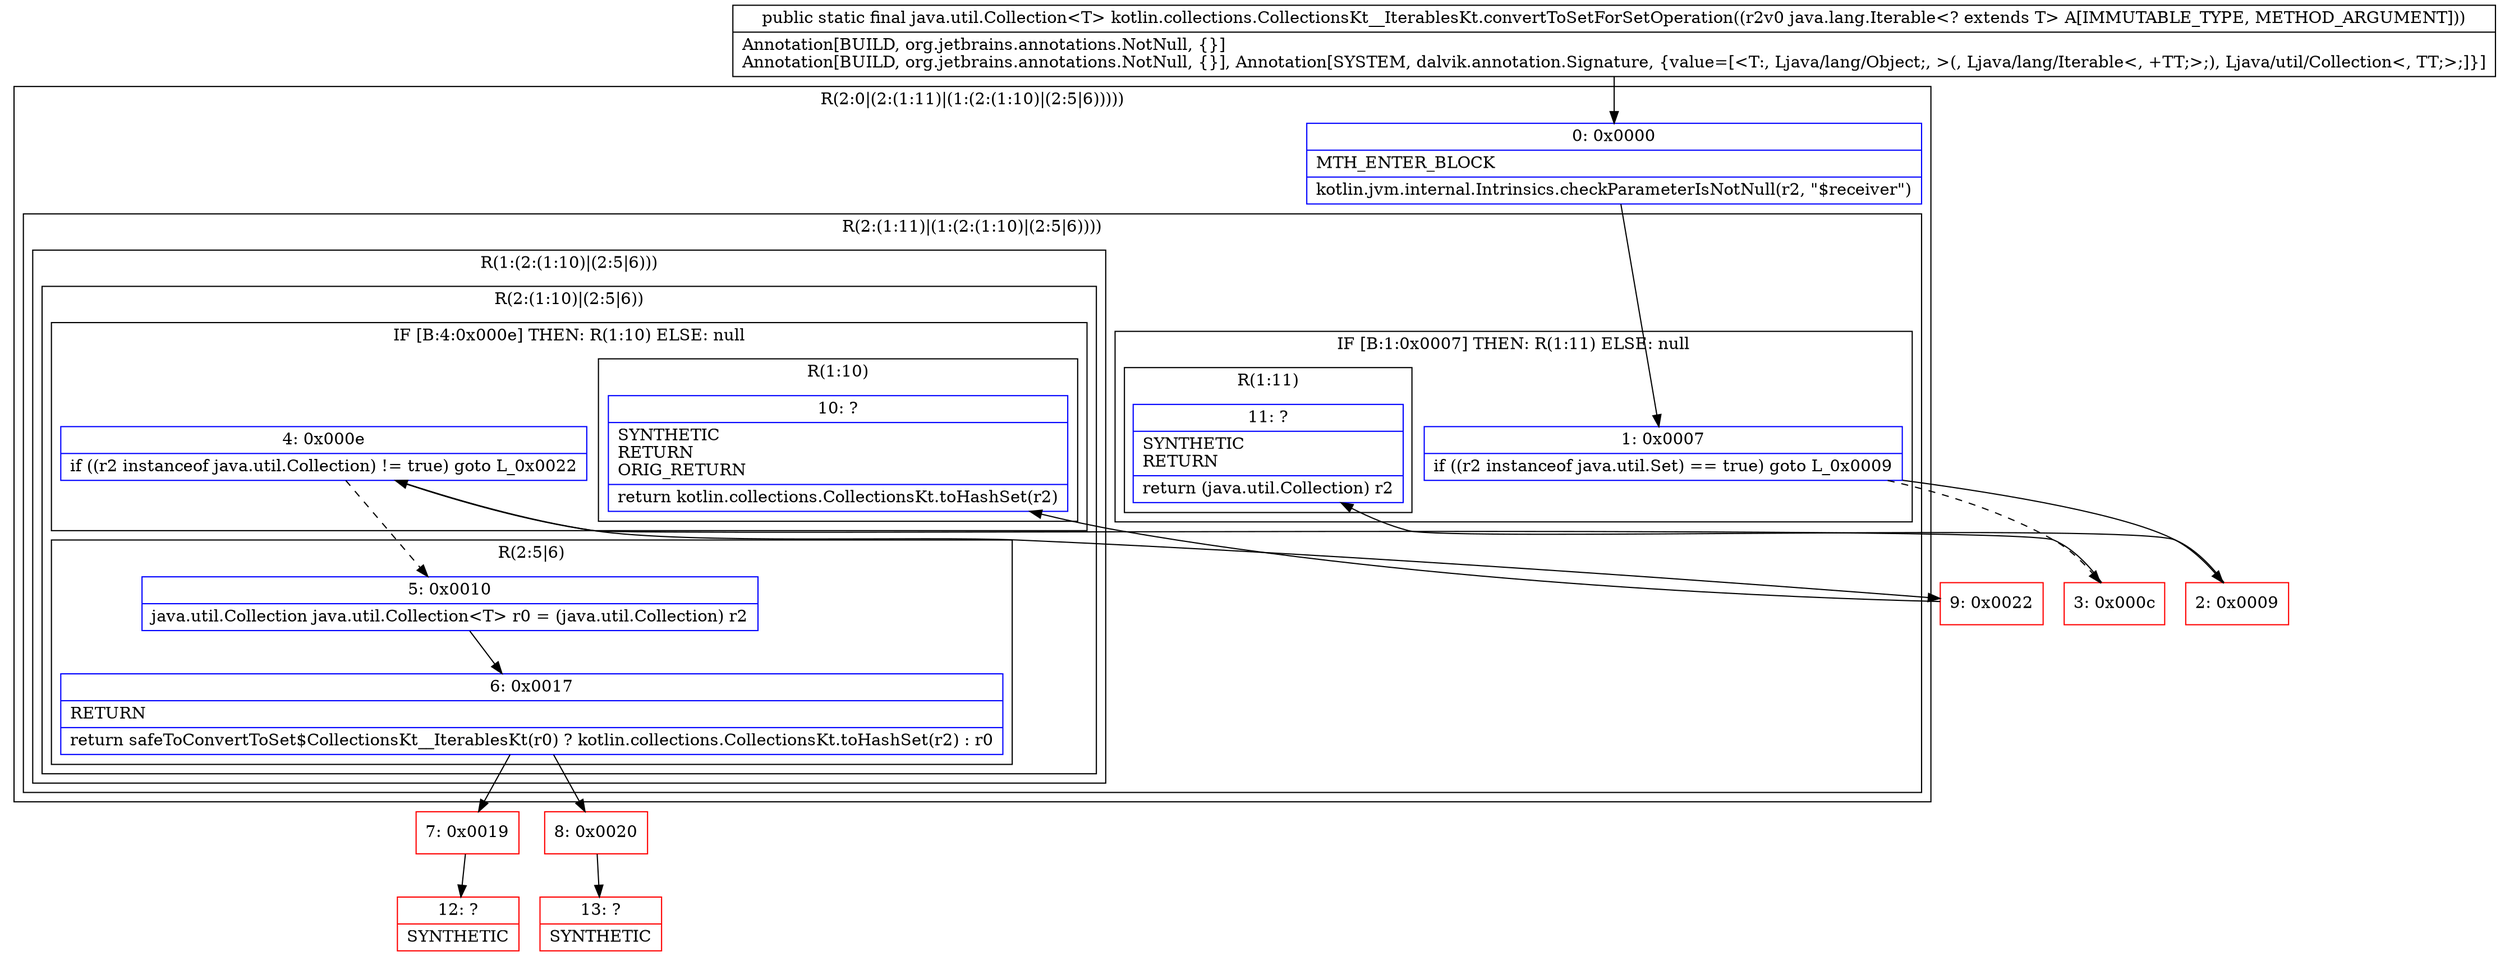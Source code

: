 digraph "CFG forkotlin.collections.CollectionsKt__IterablesKt.convertToSetForSetOperation(Ljava\/lang\/Iterable;)Ljava\/util\/Collection;" {
subgraph cluster_Region_528286958 {
label = "R(2:0|(2:(1:11)|(1:(2:(1:10)|(2:5|6)))))";
node [shape=record,color=blue];
Node_0 [shape=record,label="{0\:\ 0x0000|MTH_ENTER_BLOCK\l|kotlin.jvm.internal.Intrinsics.checkParameterIsNotNull(r2, \"$receiver\")\l}"];
subgraph cluster_Region_395609529 {
label = "R(2:(1:11)|(1:(2:(1:10)|(2:5|6))))";
node [shape=record,color=blue];
subgraph cluster_IfRegion_572096760 {
label = "IF [B:1:0x0007] THEN: R(1:11) ELSE: null";
node [shape=record,color=blue];
Node_1 [shape=record,label="{1\:\ 0x0007|if ((r2 instanceof java.util.Set) == true) goto L_0x0009\l}"];
subgraph cluster_Region_1423942390 {
label = "R(1:11)";
node [shape=record,color=blue];
Node_11 [shape=record,label="{11\:\ ?|SYNTHETIC\lRETURN\l|return (java.util.Collection) r2\l}"];
}
}
subgraph cluster_Region_603096823 {
label = "R(1:(2:(1:10)|(2:5|6)))";
node [shape=record,color=blue];
subgraph cluster_Region_284718717 {
label = "R(2:(1:10)|(2:5|6))";
node [shape=record,color=blue];
subgraph cluster_IfRegion_2122857178 {
label = "IF [B:4:0x000e] THEN: R(1:10) ELSE: null";
node [shape=record,color=blue];
Node_4 [shape=record,label="{4\:\ 0x000e|if ((r2 instanceof java.util.Collection) != true) goto L_0x0022\l}"];
subgraph cluster_Region_1474953199 {
label = "R(1:10)";
node [shape=record,color=blue];
Node_10 [shape=record,label="{10\:\ ?|SYNTHETIC\lRETURN\lORIG_RETURN\l|return kotlin.collections.CollectionsKt.toHashSet(r2)\l}"];
}
}
subgraph cluster_Region_1860601888 {
label = "R(2:5|6)";
node [shape=record,color=blue];
Node_5 [shape=record,label="{5\:\ 0x0010|java.util.Collection java.util.Collection\<T\> r0 = (java.util.Collection) r2\l}"];
Node_6 [shape=record,label="{6\:\ 0x0017|RETURN\l|return safeToConvertToSet$CollectionsKt__IterablesKt(r0) ? kotlin.collections.CollectionsKt.toHashSet(r2) : r0\l}"];
}
}
}
}
}
Node_2 [shape=record,color=red,label="{2\:\ 0x0009}"];
Node_3 [shape=record,color=red,label="{3\:\ 0x000c}"];
Node_7 [shape=record,color=red,label="{7\:\ 0x0019}"];
Node_8 [shape=record,color=red,label="{8\:\ 0x0020}"];
Node_9 [shape=record,color=red,label="{9\:\ 0x0022}"];
Node_12 [shape=record,color=red,label="{12\:\ ?|SYNTHETIC\l}"];
Node_13 [shape=record,color=red,label="{13\:\ ?|SYNTHETIC\l}"];
MethodNode[shape=record,label="{public static final java.util.Collection\<T\> kotlin.collections.CollectionsKt__IterablesKt.convertToSetForSetOperation((r2v0 java.lang.Iterable\<? extends T\> A[IMMUTABLE_TYPE, METHOD_ARGUMENT]))  | Annotation[BUILD, org.jetbrains.annotations.NotNull, \{\}]\lAnnotation[BUILD, org.jetbrains.annotations.NotNull, \{\}], Annotation[SYSTEM, dalvik.annotation.Signature, \{value=[\<T:, Ljava\/lang\/Object;, \>(, Ljava\/lang\/Iterable\<, +TT;\>;), Ljava\/util\/Collection\<, TT;\>;]\}]\l}"];
MethodNode -> Node_0;
Node_0 -> Node_1;
Node_1 -> Node_2;
Node_1 -> Node_3[style=dashed];
Node_4 -> Node_5[style=dashed];
Node_4 -> Node_9;
Node_5 -> Node_6;
Node_6 -> Node_7;
Node_6 -> Node_8;
Node_2 -> Node_11;
Node_3 -> Node_4;
Node_7 -> Node_12;
Node_8 -> Node_13;
Node_9 -> Node_10;
}

